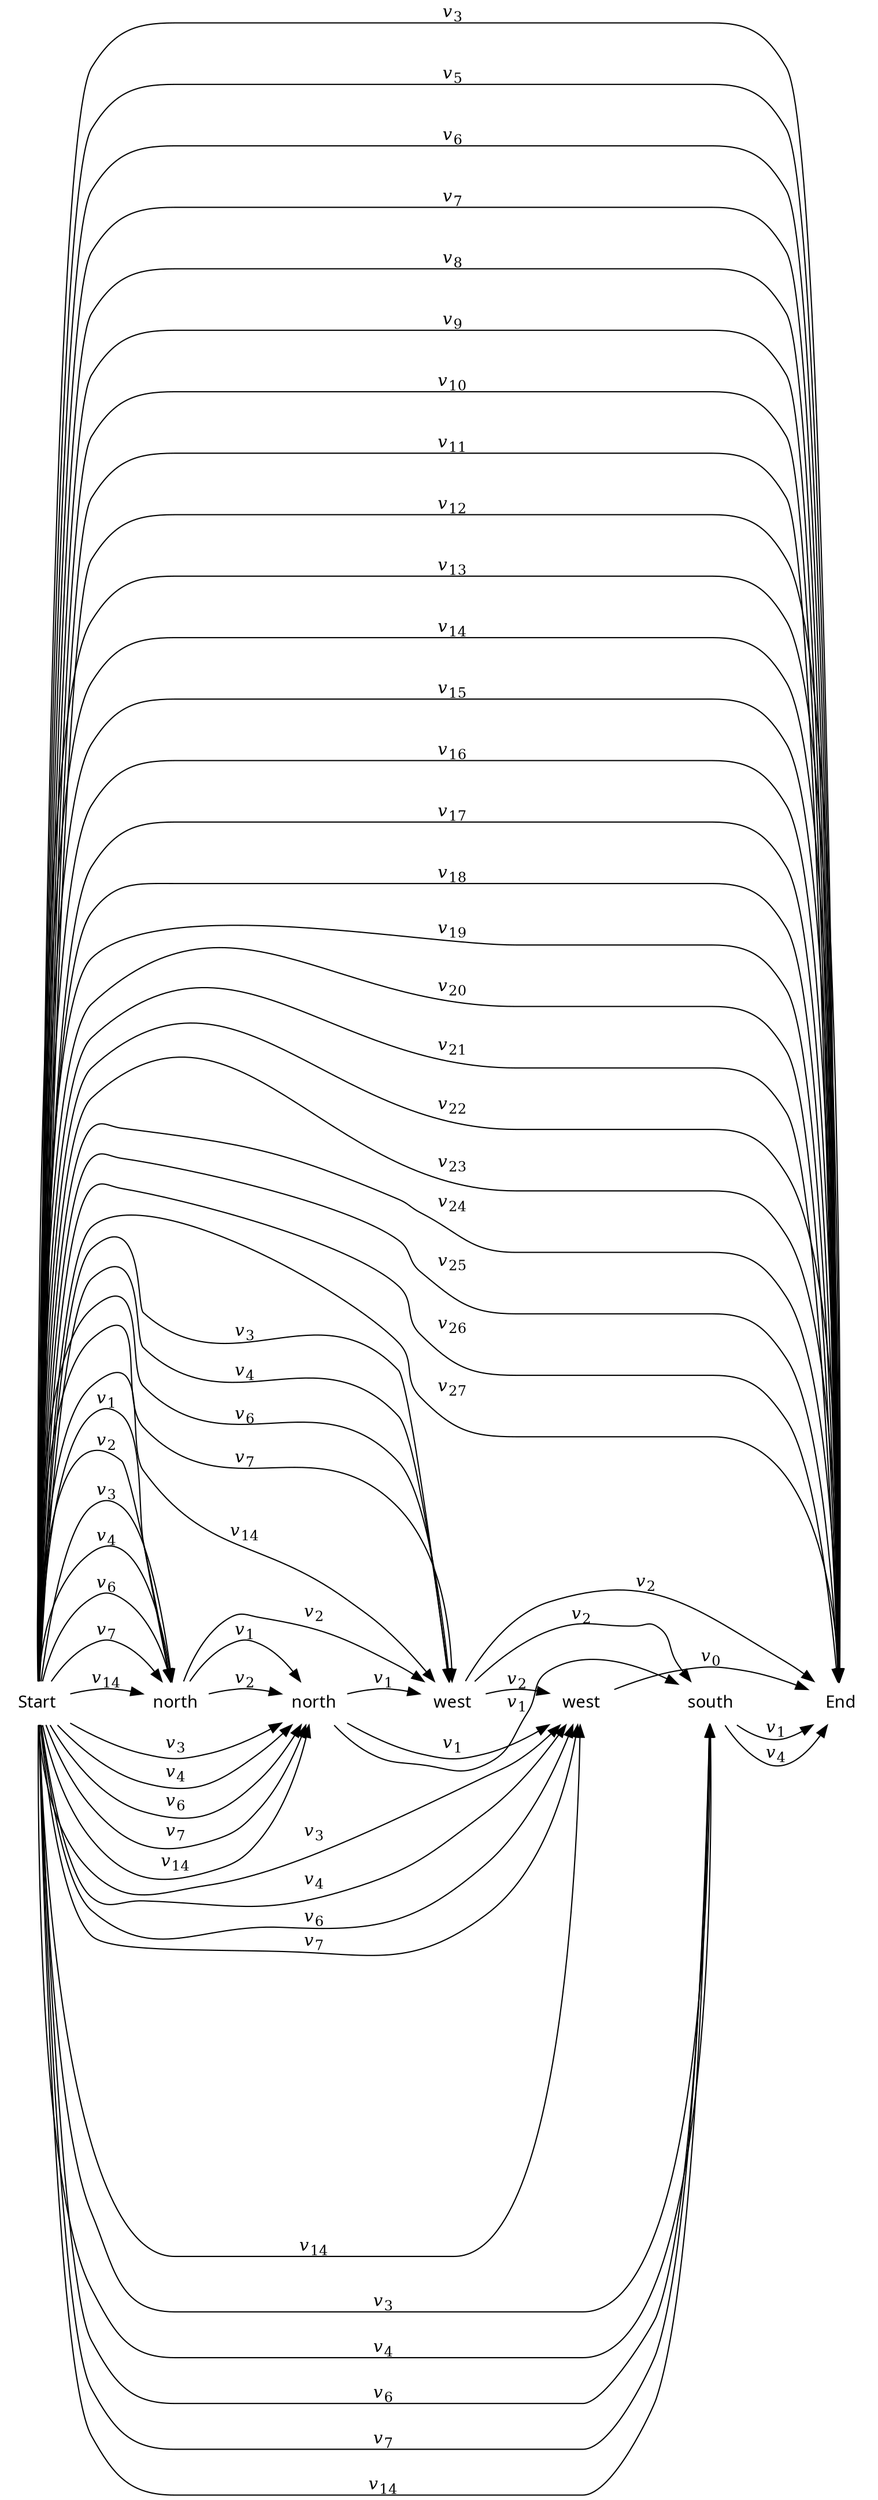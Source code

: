 digraph cat {
rankdir=LR
node [shape=plaintext]
edge [arrowhead=normal]

0 [label="Start",fontname="sans"]
1 [label="north",fontname="sans"]
2 [label="north",fontname="sans"]
3 [label="west",fontname="sans"]
4 [label="west",fontname="sans"]
5 [label="south",fontname="sans"]
6 [label="End",fontname="sans"]

0 -> 1 [label=<<i>v</i><sub>1</sub>>]
0 -> 1 [label=<<i>v</i><sub>2</sub>>]
0 -> 1 [label=<<i>v</i><sub>3</sub>>]
0 -> 2 [label=<<i>v</i><sub>3</sub>>]
0 -> 3 [label=<<i>v</i><sub>3</sub>>]
0 -> 4 [label=<<i>v</i><sub>3</sub>>]
0 -> 5 [label=<<i>v</i><sub>3</sub>>]
0 -> 6 [label=<<i>v</i><sub>3</sub>>]
0 -> 1 [label=<<i>v</i><sub>4</sub>>]
0 -> 2 [label=<<i>v</i><sub>4</sub>>]
0 -> 3 [label=<<i>v</i><sub>4</sub>>]
0 -> 4 [label=<<i>v</i><sub>4</sub>>]
0 -> 5 [label=<<i>v</i><sub>4</sub>>]
0 -> 6 [label=<<i>v</i><sub>5</sub>>]
0 -> 1 [label=<<i>v</i><sub>6</sub>>]
0 -> 2 [label=<<i>v</i><sub>6</sub>>]
0 -> 3 [label=<<i>v</i><sub>6</sub>>]
0 -> 4 [label=<<i>v</i><sub>6</sub>>]
0 -> 5 [label=<<i>v</i><sub>6</sub>>]
0 -> 6 [label=<<i>v</i><sub>6</sub>>]
0 -> 1 [label=<<i>v</i><sub>7</sub>>]
0 -> 2 [label=<<i>v</i><sub>7</sub>>]
0 -> 3 [label=<<i>v</i><sub>7</sub>>]
0 -> 4 [label=<<i>v</i><sub>7</sub>>]
0 -> 5 [label=<<i>v</i><sub>7</sub>>]
0 -> 6 [label=<<i>v</i><sub>7</sub>>]
0 -> 6 [label=<<i>v</i><sub>8</sub>>]
0 -> 6 [label=<<i>v</i><sub>9</sub>>]
0 -> 6 [label=<<i>v</i><sub>10</sub>>]
0 -> 6 [label=<<i>v</i><sub>11</sub>>]
0 -> 6 [label=<<i>v</i><sub>12</sub>>]
0 -> 6 [label=<<i>v</i><sub>13</sub>>]
0 -> 1 [label=<<i>v</i><sub>14</sub>>]
0 -> 2 [label=<<i>v</i><sub>14</sub>>]
0 -> 3 [label=<<i>v</i><sub>14</sub>>]
0 -> 4 [label=<<i>v</i><sub>14</sub>>]
0 -> 5 [label=<<i>v</i><sub>14</sub>>]
0 -> 6 [label=<<i>v</i><sub>14</sub>>]
0 -> 6 [label=<<i>v</i><sub>15</sub>>]
0 -> 6 [label=<<i>v</i><sub>16</sub>>]
0 -> 6 [label=<<i>v</i><sub>17</sub>>]
0 -> 6 [label=<<i>v</i><sub>18</sub>>]
0 -> 6 [label=<<i>v</i><sub>19</sub>>]
0 -> 6 [label=<<i>v</i><sub>20</sub>>]
0 -> 6 [label=<<i>v</i><sub>21</sub>>]
0 -> 6 [label=<<i>v</i><sub>22</sub>>]
0 -> 6 [label=<<i>v</i><sub>23</sub>>]
0 -> 6 [label=<<i>v</i><sub>24</sub>>]
0 -> 6 [label=<<i>v</i><sub>25</sub>>]
0 -> 6 [label=<<i>v</i><sub>26</sub>>]
0 -> 6 [label=<<i>v</i><sub>27</sub>>]
1 -> 2 [label=<<i>v</i><sub>1</sub>>]
1 -> 2 [label=<<i>v</i><sub>2</sub>>]
1 -> 3 [label=<<i>v</i><sub>2</sub>>]
2 -> 3 [label=<<i>v</i><sub>1</sub>>]
2 -> 4 [label=<<i>v</i><sub>1</sub>>]
2 -> 5 [label=<<i>v</i><sub>1</sub>>]
3 -> 4 [label=<<i>v</i><sub>2</sub>>]
3 -> 5 [label=<<i>v</i><sub>2</sub>>]
3 -> 6 [label=<<i>v</i><sub>2</sub>>]
4 -> 6 [label=<<i>v</i><sub>0</sub>>]
5 -> 6 [label=<<i>v</i><sub>1</sub>>]
5 -> 6 [label=<<i>v</i><sub>4</sub>>]

# To line up the actions
0 -> 1 [weight=100,style=invis]
1 -> 2 [weight=100,style=invis]
2 -> 3 [weight=100,style=invis]
3 -> 4 [weight=100,style=invis]
4 -> 5 [weight=100,style=invis]
5 -> 6 [weight=100,style=invis]
}
